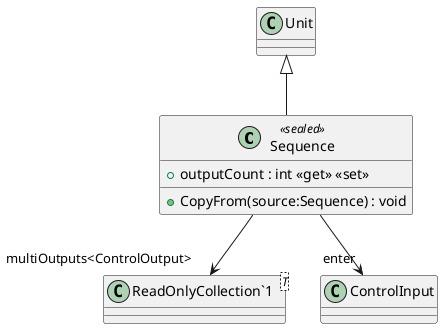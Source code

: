 @startuml
class Sequence <<sealed>> {
    + outputCount : int <<get>> <<set>>
    + CopyFrom(source:Sequence) : void
}
class "ReadOnlyCollection`1"<T> {
}
Unit <|-- Sequence
Sequence --> "enter" ControlInput
Sequence --> "multiOutputs<ControlOutput>" "ReadOnlyCollection`1"
@enduml
